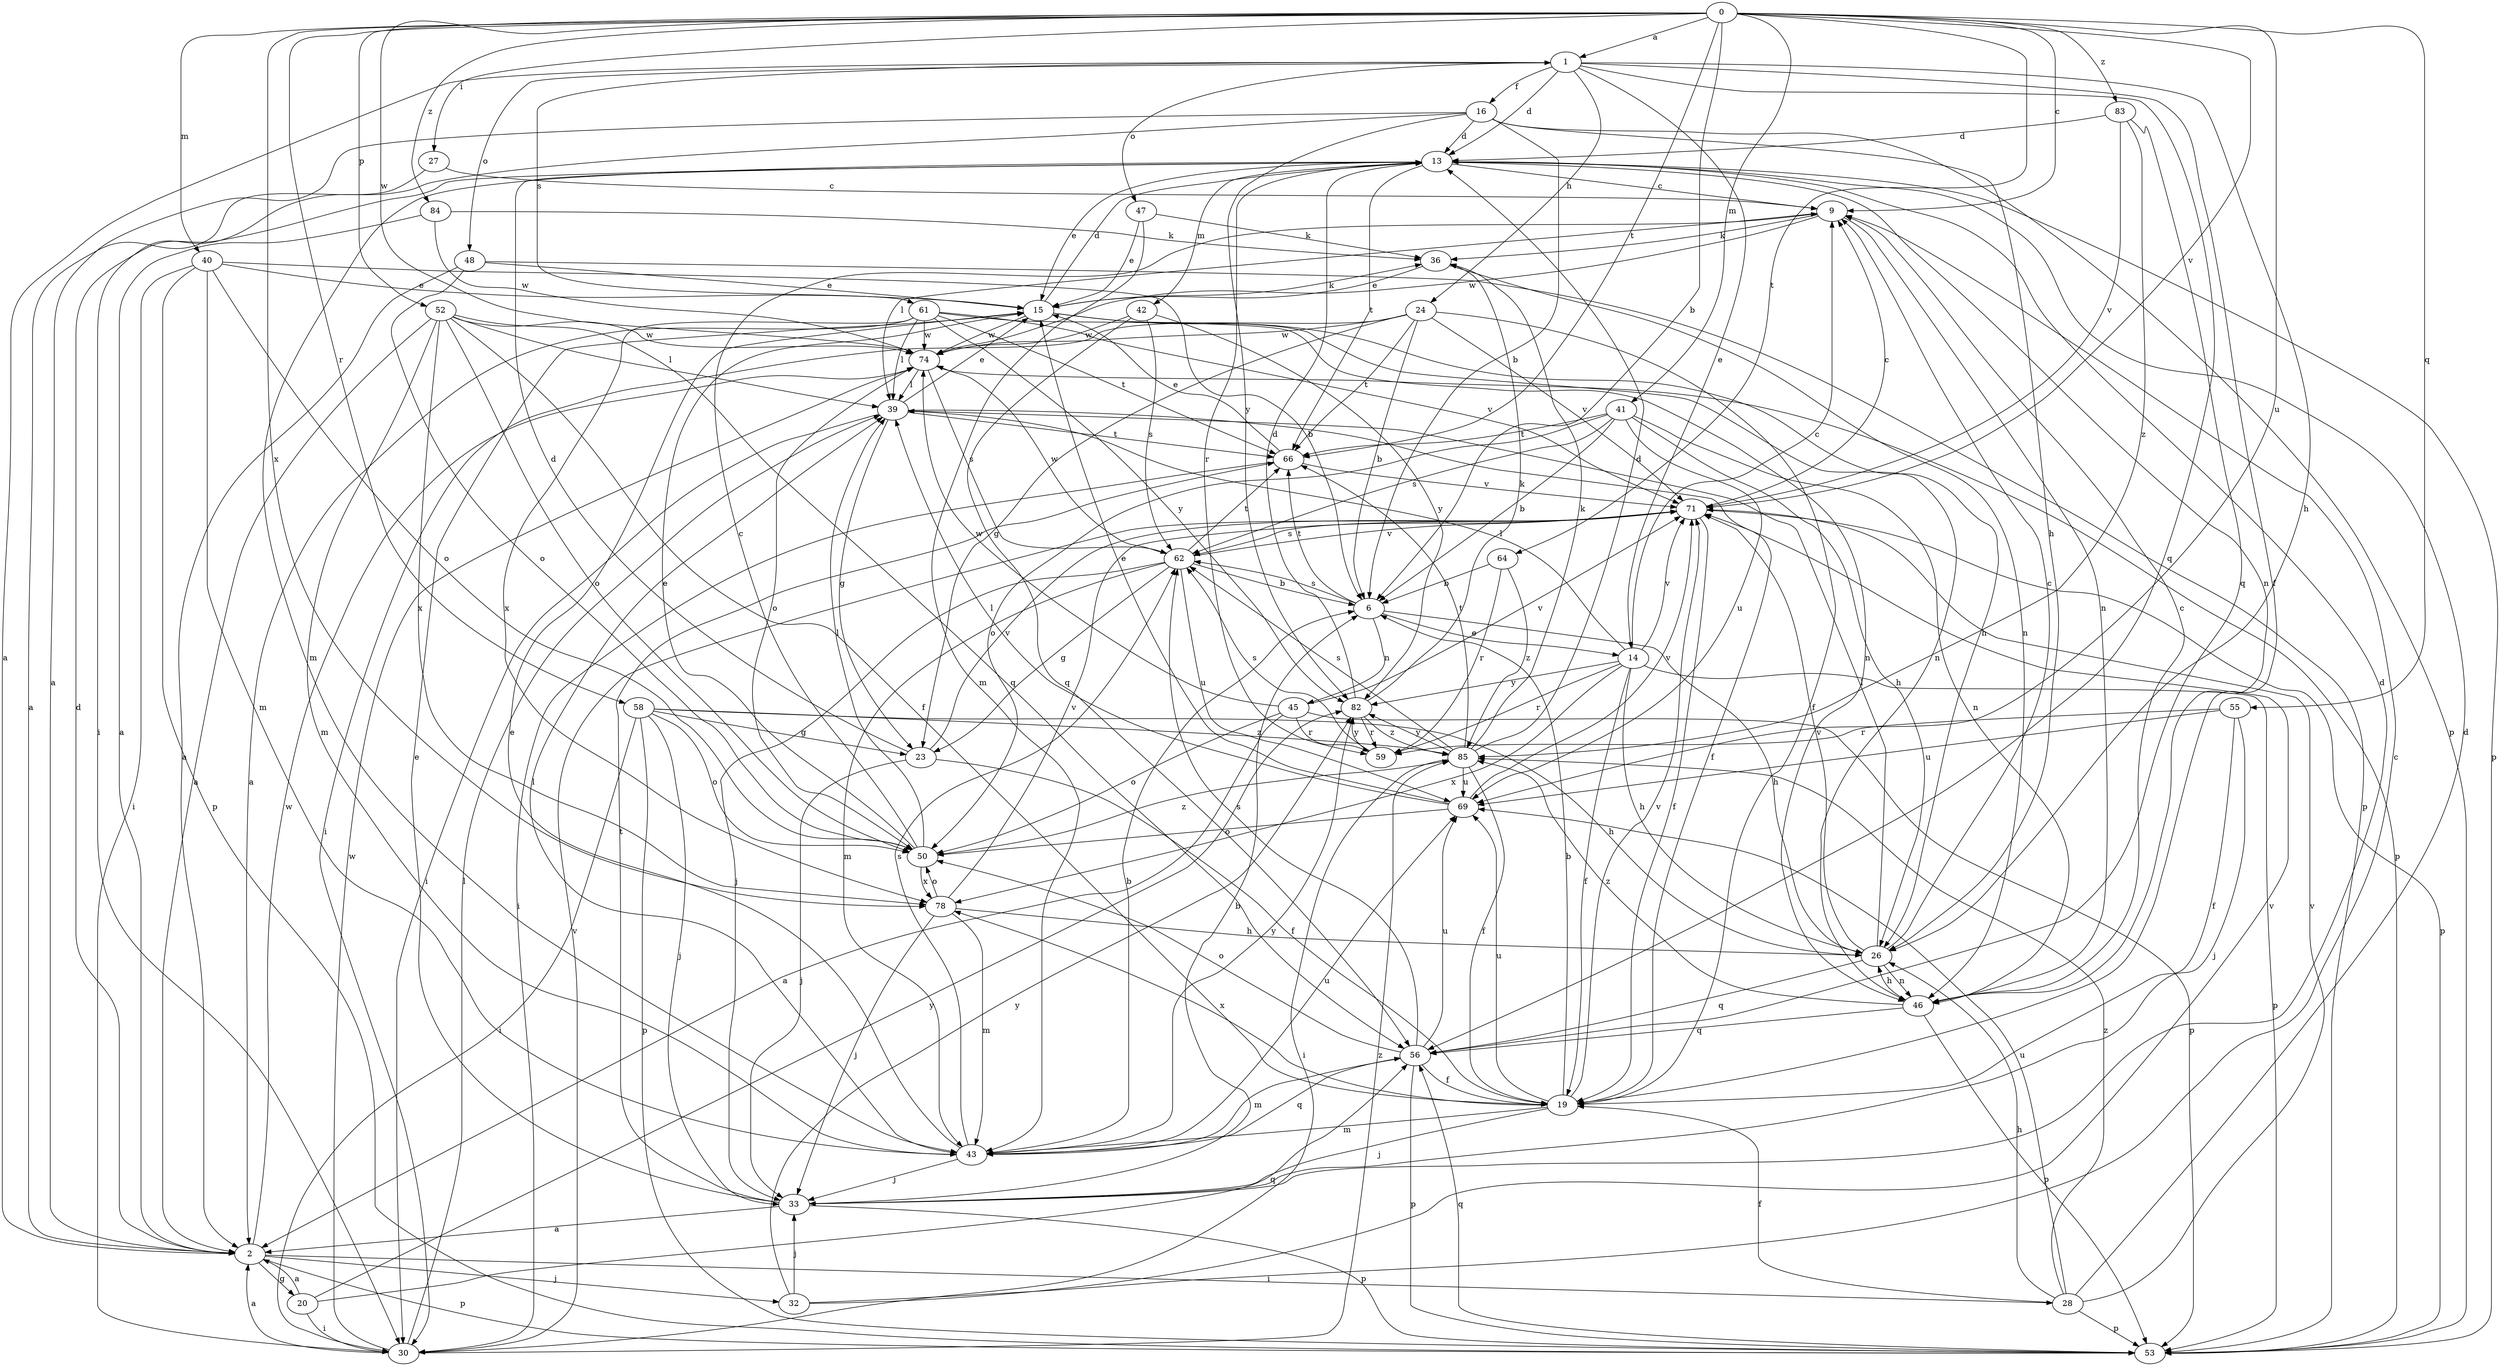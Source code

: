 strict digraph  {
0;
1;
2;
6;
9;
13;
14;
15;
16;
19;
20;
23;
24;
26;
27;
28;
30;
32;
33;
36;
39;
40;
41;
42;
43;
45;
46;
47;
48;
50;
52;
53;
55;
56;
58;
59;
61;
62;
64;
66;
69;
71;
74;
78;
82;
83;
84;
85;
0 -> 1  [label=a];
0 -> 6  [label=b];
0 -> 9  [label=c];
0 -> 27  [label=i];
0 -> 40  [label=m];
0 -> 41  [label=m];
0 -> 52  [label=p];
0 -> 55  [label=q];
0 -> 58  [label=r];
0 -> 64  [label=t];
0 -> 66  [label=t];
0 -> 69  [label=u];
0 -> 71  [label=v];
0 -> 74  [label=w];
0 -> 78  [label=x];
0 -> 83  [label=z];
0 -> 84  [label=z];
1 -> 13  [label=d];
1 -> 14  [label=e];
1 -> 16  [label=f];
1 -> 19  [label=f];
1 -> 24  [label=h];
1 -> 26  [label=h];
1 -> 47  [label=o];
1 -> 48  [label=o];
1 -> 56  [label=q];
1 -> 61  [label=s];
2 -> 1  [label=a];
2 -> 13  [label=d];
2 -> 20  [label=g];
2 -> 28  [label=i];
2 -> 32  [label=j];
2 -> 53  [label=p];
2 -> 74  [label=w];
6 -> 14  [label=e];
6 -> 26  [label=h];
6 -> 45  [label=n];
6 -> 62  [label=s];
6 -> 66  [label=t];
9 -> 36  [label=k];
9 -> 39  [label=l];
9 -> 46  [label=n];
9 -> 74  [label=w];
13 -> 9  [label=c];
13 -> 15  [label=e];
13 -> 42  [label=m];
13 -> 43  [label=m];
13 -> 46  [label=n];
13 -> 53  [label=p];
13 -> 59  [label=r];
13 -> 66  [label=t];
14 -> 9  [label=c];
14 -> 19  [label=f];
14 -> 26  [label=h];
14 -> 39  [label=l];
14 -> 53  [label=p];
14 -> 59  [label=r];
14 -> 71  [label=v];
14 -> 78  [label=x];
14 -> 82  [label=y];
15 -> 13  [label=d];
15 -> 26  [label=h];
15 -> 36  [label=k];
15 -> 46  [label=n];
15 -> 74  [label=w];
16 -> 2  [label=a];
16 -> 6  [label=b];
16 -> 13  [label=d];
16 -> 26  [label=h];
16 -> 30  [label=i];
16 -> 53  [label=p];
16 -> 82  [label=y];
19 -> 6  [label=b];
19 -> 33  [label=j];
19 -> 43  [label=m];
19 -> 69  [label=u];
19 -> 71  [label=v];
19 -> 78  [label=x];
20 -> 2  [label=a];
20 -> 30  [label=i];
20 -> 56  [label=q];
20 -> 82  [label=y];
23 -> 13  [label=d];
23 -> 19  [label=f];
23 -> 33  [label=j];
23 -> 71  [label=v];
24 -> 6  [label=b];
24 -> 19  [label=f];
24 -> 23  [label=g];
24 -> 30  [label=i];
24 -> 66  [label=t];
24 -> 71  [label=v];
24 -> 74  [label=w];
26 -> 9  [label=c];
26 -> 39  [label=l];
26 -> 46  [label=n];
26 -> 56  [label=q];
26 -> 71  [label=v];
27 -> 2  [label=a];
27 -> 9  [label=c];
28 -> 13  [label=d];
28 -> 19  [label=f];
28 -> 26  [label=h];
28 -> 53  [label=p];
28 -> 69  [label=u];
28 -> 71  [label=v];
28 -> 85  [label=z];
30 -> 2  [label=a];
30 -> 39  [label=l];
30 -> 71  [label=v];
30 -> 74  [label=w];
30 -> 85  [label=z];
32 -> 9  [label=c];
32 -> 33  [label=j];
32 -> 71  [label=v];
32 -> 82  [label=y];
33 -> 2  [label=a];
33 -> 6  [label=b];
33 -> 13  [label=d];
33 -> 15  [label=e];
33 -> 53  [label=p];
33 -> 66  [label=t];
36 -> 15  [label=e];
36 -> 46  [label=n];
39 -> 15  [label=e];
39 -> 19  [label=f];
39 -> 23  [label=g];
39 -> 30  [label=i];
39 -> 66  [label=t];
40 -> 6  [label=b];
40 -> 15  [label=e];
40 -> 30  [label=i];
40 -> 43  [label=m];
40 -> 50  [label=o];
40 -> 53  [label=p];
41 -> 6  [label=b];
41 -> 26  [label=h];
41 -> 46  [label=n];
41 -> 50  [label=o];
41 -> 62  [label=s];
41 -> 66  [label=t];
41 -> 69  [label=u];
42 -> 56  [label=q];
42 -> 62  [label=s];
42 -> 74  [label=w];
42 -> 82  [label=y];
43 -> 6  [label=b];
43 -> 15  [label=e];
43 -> 33  [label=j];
43 -> 39  [label=l];
43 -> 56  [label=q];
43 -> 62  [label=s];
43 -> 69  [label=u];
43 -> 82  [label=y];
45 -> 2  [label=a];
45 -> 50  [label=o];
45 -> 53  [label=p];
45 -> 59  [label=r];
45 -> 71  [label=v];
45 -> 74  [label=w];
46 -> 9  [label=c];
46 -> 26  [label=h];
46 -> 53  [label=p];
46 -> 56  [label=q];
46 -> 85  [label=z];
47 -> 15  [label=e];
47 -> 36  [label=k];
47 -> 43  [label=m];
48 -> 2  [label=a];
48 -> 15  [label=e];
48 -> 50  [label=o];
48 -> 53  [label=p];
50 -> 9  [label=c];
50 -> 15  [label=e];
50 -> 39  [label=l];
50 -> 78  [label=x];
50 -> 85  [label=z];
52 -> 2  [label=a];
52 -> 19  [label=f];
52 -> 39  [label=l];
52 -> 43  [label=m];
52 -> 50  [label=o];
52 -> 56  [label=q];
52 -> 74  [label=w];
52 -> 78  [label=x];
53 -> 56  [label=q];
55 -> 19  [label=f];
55 -> 33  [label=j];
55 -> 59  [label=r];
55 -> 69  [label=u];
56 -> 19  [label=f];
56 -> 43  [label=m];
56 -> 50  [label=o];
56 -> 53  [label=p];
56 -> 62  [label=s];
56 -> 69  [label=u];
58 -> 23  [label=g];
58 -> 26  [label=h];
58 -> 30  [label=i];
58 -> 33  [label=j];
58 -> 50  [label=o];
58 -> 53  [label=p];
58 -> 85  [label=z];
59 -> 62  [label=s];
59 -> 82  [label=y];
61 -> 2  [label=a];
61 -> 39  [label=l];
61 -> 46  [label=n];
61 -> 66  [label=t];
61 -> 71  [label=v];
61 -> 74  [label=w];
61 -> 78  [label=x];
61 -> 82  [label=y];
62 -> 6  [label=b];
62 -> 23  [label=g];
62 -> 33  [label=j];
62 -> 43  [label=m];
62 -> 66  [label=t];
62 -> 69  [label=u];
62 -> 71  [label=v];
62 -> 74  [label=w];
64 -> 6  [label=b];
64 -> 59  [label=r];
64 -> 85  [label=z];
66 -> 15  [label=e];
66 -> 30  [label=i];
66 -> 71  [label=v];
69 -> 15  [label=e];
69 -> 39  [label=l];
69 -> 50  [label=o];
69 -> 71  [label=v];
71 -> 9  [label=c];
71 -> 19  [label=f];
71 -> 53  [label=p];
71 -> 62  [label=s];
74 -> 39  [label=l];
74 -> 50  [label=o];
74 -> 53  [label=p];
74 -> 62  [label=s];
78 -> 26  [label=h];
78 -> 33  [label=j];
78 -> 43  [label=m];
78 -> 50  [label=o];
78 -> 71  [label=v];
82 -> 13  [label=d];
82 -> 36  [label=k];
82 -> 59  [label=r];
82 -> 85  [label=z];
83 -> 13  [label=d];
83 -> 56  [label=q];
83 -> 71  [label=v];
83 -> 85  [label=z];
84 -> 2  [label=a];
84 -> 36  [label=k];
84 -> 74  [label=w];
85 -> 13  [label=d];
85 -> 19  [label=f];
85 -> 30  [label=i];
85 -> 36  [label=k];
85 -> 62  [label=s];
85 -> 66  [label=t];
85 -> 69  [label=u];
85 -> 82  [label=y];
}
